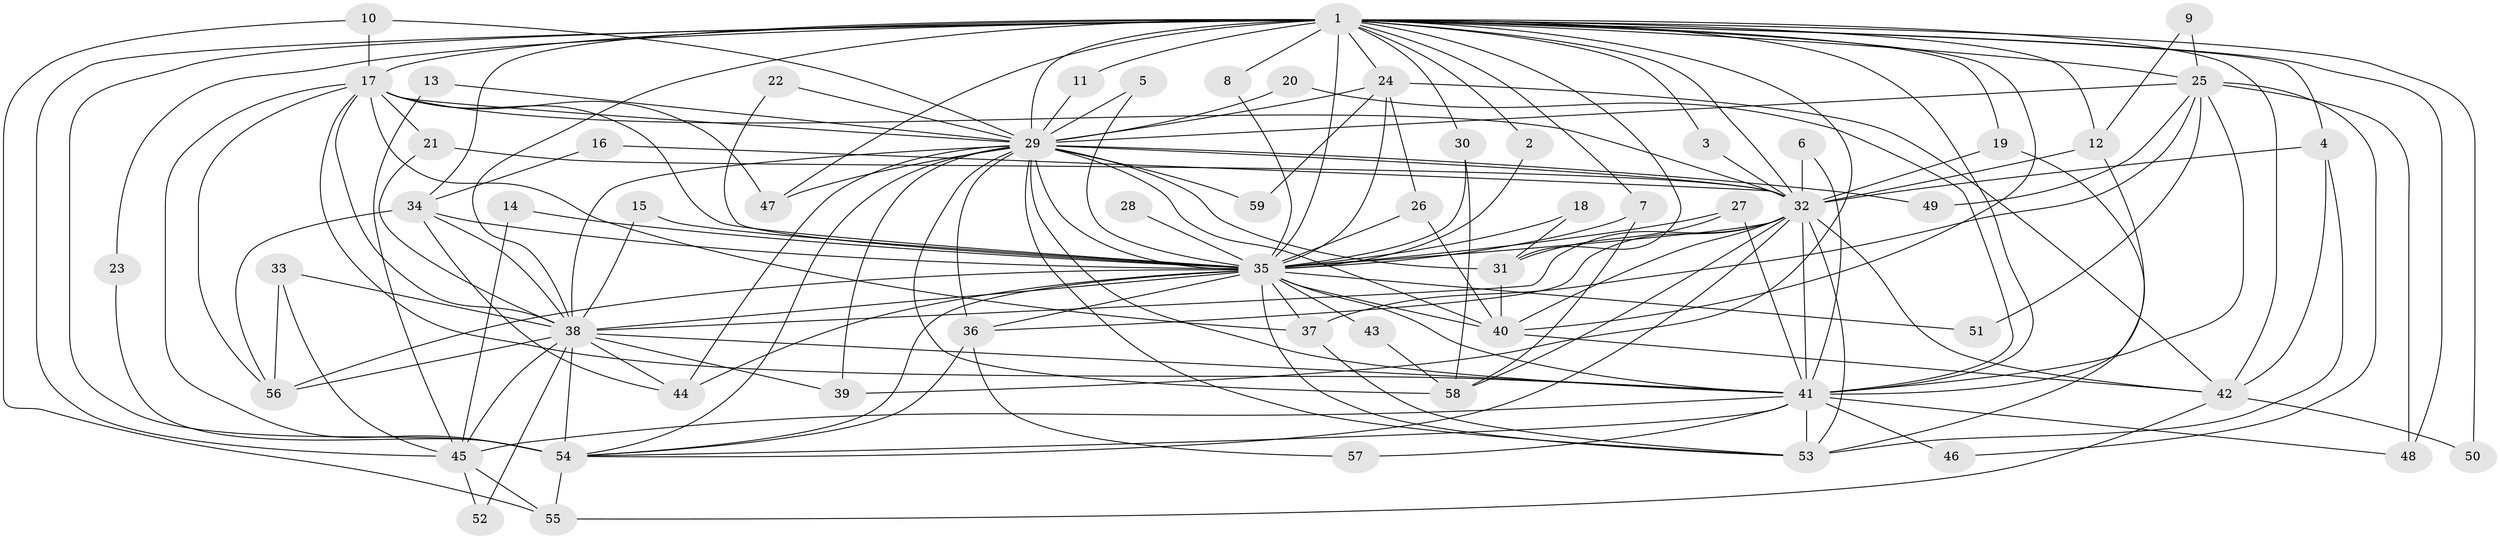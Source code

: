 // original degree distribution, {15: 0.03389830508474576, 25: 0.00847457627118644, 18: 0.00847457627118644, 22: 0.00847457627118644, 40: 0.00847457627118644, 21: 0.00847457627118644, 20: 0.00847457627118644, 11: 0.00847457627118644, 8: 0.01694915254237288, 5: 0.03389830508474576, 4: 0.059322033898305086, 7: 0.01694915254237288, 3: 0.2033898305084746, 6: 0.025423728813559324, 2: 0.5423728813559322, 9: 0.00847457627118644}
// Generated by graph-tools (version 1.1) at 2025/25/03/09/25 03:25:37]
// undirected, 59 vertices, 163 edges
graph export_dot {
graph [start="1"]
  node [color=gray90,style=filled];
  1;
  2;
  3;
  4;
  5;
  6;
  7;
  8;
  9;
  10;
  11;
  12;
  13;
  14;
  15;
  16;
  17;
  18;
  19;
  20;
  21;
  22;
  23;
  24;
  25;
  26;
  27;
  28;
  29;
  30;
  31;
  32;
  33;
  34;
  35;
  36;
  37;
  38;
  39;
  40;
  41;
  42;
  43;
  44;
  45;
  46;
  47;
  48;
  49;
  50;
  51;
  52;
  53;
  54;
  55;
  56;
  57;
  58;
  59;
  1 -- 2 [weight=1.0];
  1 -- 3 [weight=1.0];
  1 -- 4 [weight=1.0];
  1 -- 7 [weight=1.0];
  1 -- 8 [weight=1.0];
  1 -- 11 [weight=1.0];
  1 -- 12 [weight=1.0];
  1 -- 17 [weight=4.0];
  1 -- 19 [weight=1.0];
  1 -- 23 [weight=2.0];
  1 -- 24 [weight=1.0];
  1 -- 25 [weight=1.0];
  1 -- 29 [weight=4.0];
  1 -- 30 [weight=2.0];
  1 -- 31 [weight=1.0];
  1 -- 32 [weight=3.0];
  1 -- 34 [weight=1.0];
  1 -- 35 [weight=5.0];
  1 -- 38 [weight=3.0];
  1 -- 39 [weight=1.0];
  1 -- 40 [weight=1.0];
  1 -- 41 [weight=3.0];
  1 -- 42 [weight=1.0];
  1 -- 45 [weight=2.0];
  1 -- 47 [weight=1.0];
  1 -- 48 [weight=1.0];
  1 -- 50 [weight=1.0];
  1 -- 54 [weight=4.0];
  2 -- 35 [weight=1.0];
  3 -- 32 [weight=1.0];
  4 -- 32 [weight=1.0];
  4 -- 42 [weight=1.0];
  4 -- 53 [weight=1.0];
  5 -- 29 [weight=1.0];
  5 -- 35 [weight=1.0];
  6 -- 32 [weight=1.0];
  6 -- 41 [weight=1.0];
  7 -- 35 [weight=1.0];
  7 -- 58 [weight=1.0];
  8 -- 35 [weight=1.0];
  9 -- 12 [weight=1.0];
  9 -- 25 [weight=1.0];
  10 -- 17 [weight=1.0];
  10 -- 29 [weight=1.0];
  10 -- 55 [weight=1.0];
  11 -- 29 [weight=1.0];
  12 -- 32 [weight=1.0];
  12 -- 41 [weight=1.0];
  13 -- 29 [weight=1.0];
  13 -- 45 [weight=1.0];
  14 -- 35 [weight=1.0];
  14 -- 45 [weight=1.0];
  15 -- 35 [weight=1.0];
  15 -- 38 [weight=1.0];
  16 -- 32 [weight=1.0];
  16 -- 34 [weight=1.0];
  17 -- 21 [weight=1.0];
  17 -- 29 [weight=1.0];
  17 -- 32 [weight=1.0];
  17 -- 35 [weight=1.0];
  17 -- 37 [weight=1.0];
  17 -- 38 [weight=1.0];
  17 -- 41 [weight=1.0];
  17 -- 47 [weight=1.0];
  17 -- 54 [weight=2.0];
  17 -- 56 [weight=1.0];
  18 -- 31 [weight=1.0];
  18 -- 35 [weight=1.0];
  19 -- 32 [weight=1.0];
  19 -- 53 [weight=1.0];
  20 -- 29 [weight=1.0];
  20 -- 41 [weight=1.0];
  21 -- 32 [weight=1.0];
  21 -- 38 [weight=1.0];
  22 -- 29 [weight=1.0];
  22 -- 35 [weight=1.0];
  23 -- 54 [weight=2.0];
  24 -- 26 [weight=1.0];
  24 -- 29 [weight=1.0];
  24 -- 35 [weight=1.0];
  24 -- 42 [weight=1.0];
  24 -- 59 [weight=1.0];
  25 -- 29 [weight=1.0];
  25 -- 37 [weight=1.0];
  25 -- 41 [weight=2.0];
  25 -- 46 [weight=1.0];
  25 -- 48 [weight=1.0];
  25 -- 49 [weight=1.0];
  25 -- 51 [weight=1.0];
  26 -- 35 [weight=2.0];
  26 -- 40 [weight=1.0];
  27 -- 31 [weight=1.0];
  27 -- 35 [weight=1.0];
  27 -- 41 [weight=1.0];
  28 -- 35 [weight=1.0];
  29 -- 31 [weight=2.0];
  29 -- 32 [weight=1.0];
  29 -- 35 [weight=2.0];
  29 -- 36 [weight=2.0];
  29 -- 38 [weight=1.0];
  29 -- 39 [weight=1.0];
  29 -- 40 [weight=2.0];
  29 -- 41 [weight=1.0];
  29 -- 44 [weight=1.0];
  29 -- 47 [weight=1.0];
  29 -- 49 [weight=1.0];
  29 -- 53 [weight=1.0];
  29 -- 54 [weight=1.0];
  29 -- 58 [weight=1.0];
  29 -- 59 [weight=1.0];
  30 -- 35 [weight=1.0];
  30 -- 58 [weight=1.0];
  31 -- 40 [weight=1.0];
  32 -- 35 [weight=2.0];
  32 -- 36 [weight=1.0];
  32 -- 38 [weight=1.0];
  32 -- 40 [weight=1.0];
  32 -- 41 [weight=1.0];
  32 -- 42 [weight=1.0];
  32 -- 53 [weight=1.0];
  32 -- 54 [weight=1.0];
  32 -- 58 [weight=1.0];
  33 -- 38 [weight=1.0];
  33 -- 45 [weight=1.0];
  33 -- 56 [weight=1.0];
  34 -- 35 [weight=1.0];
  34 -- 38 [weight=1.0];
  34 -- 44 [weight=1.0];
  34 -- 56 [weight=1.0];
  35 -- 36 [weight=1.0];
  35 -- 37 [weight=1.0];
  35 -- 38 [weight=2.0];
  35 -- 40 [weight=1.0];
  35 -- 41 [weight=2.0];
  35 -- 43 [weight=1.0];
  35 -- 44 [weight=1.0];
  35 -- 51 [weight=1.0];
  35 -- 53 [weight=1.0];
  35 -- 54 [weight=1.0];
  35 -- 56 [weight=2.0];
  36 -- 54 [weight=1.0];
  36 -- 57 [weight=1.0];
  37 -- 53 [weight=1.0];
  38 -- 39 [weight=2.0];
  38 -- 41 [weight=1.0];
  38 -- 44 [weight=1.0];
  38 -- 45 [weight=1.0];
  38 -- 52 [weight=1.0];
  38 -- 54 [weight=1.0];
  38 -- 56 [weight=1.0];
  40 -- 42 [weight=1.0];
  41 -- 45 [weight=1.0];
  41 -- 46 [weight=1.0];
  41 -- 48 [weight=1.0];
  41 -- 53 [weight=1.0];
  41 -- 54 [weight=1.0];
  41 -- 57 [weight=1.0];
  42 -- 50 [weight=1.0];
  42 -- 55 [weight=1.0];
  43 -- 58 [weight=1.0];
  45 -- 52 [weight=1.0];
  45 -- 55 [weight=1.0];
  54 -- 55 [weight=1.0];
}
